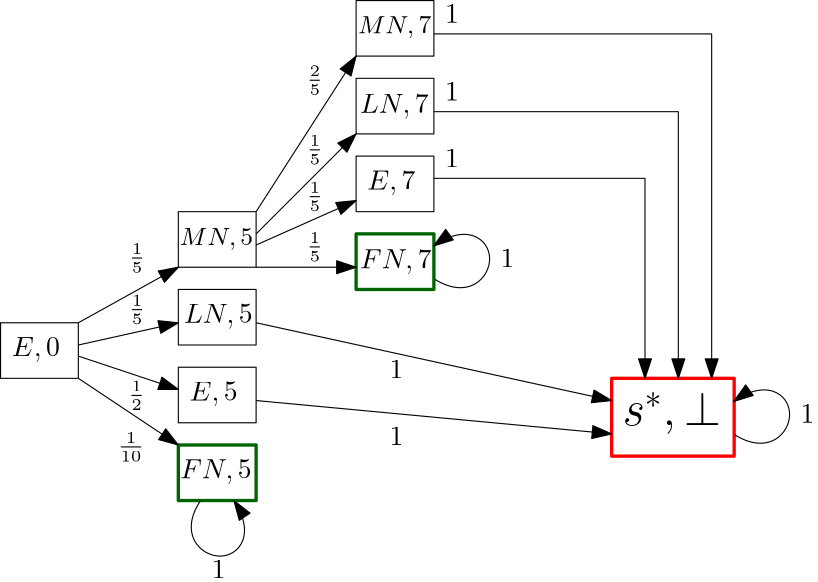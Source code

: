 <?xml version="1.0"?>
<!DOCTYPE ipe SYSTEM "ipe.dtd">
<ipe version="70206" creator="Ipe 7.2.6">
<info created="D:20170312220445" modified="D:20170313000402"/>
<ipestyle name="basic">
<symbol name="arrow/arc(spx)">
<path stroke="sym-stroke" fill="sym-stroke" pen="sym-pen">
0 0 m
-1 0.333 l
-1 -0.333 l
h
</path>
</symbol>
<symbol name="arrow/farc(spx)">
<path stroke="sym-stroke" fill="white" pen="sym-pen">
0 0 m
-1 0.333 l
-1 -0.333 l
h
</path>
</symbol>
<symbol name="arrow/ptarc(spx)">
<path stroke="sym-stroke" fill="sym-stroke" pen="sym-pen">
0 0 m
-1 0.333 l
-0.8 0 l
-1 -0.333 l
h
</path>
</symbol>
<symbol name="arrow/fptarc(spx)">
<path stroke="sym-stroke" fill="white" pen="sym-pen">
0 0 m
-1 0.333 l
-0.8 0 l
-1 -0.333 l
h
</path>
</symbol>
<symbol name="mark/circle(sx)" transformations="translations">
<path fill="sym-stroke">
0.6 0 0 0.6 0 0 e
0.4 0 0 0.4 0 0 e
</path>
</symbol>
<symbol name="mark/disk(sx)" transformations="translations">
<path fill="sym-stroke">
0.6 0 0 0.6 0 0 e
</path>
</symbol>
<symbol name="mark/fdisk(sfx)" transformations="translations">
<group>
<path fill="sym-fill">
0.5 0 0 0.5 0 0 e
</path>
<path fill="sym-stroke" fillrule="eofill">
0.6 0 0 0.6 0 0 e
0.4 0 0 0.4 0 0 e
</path>
</group>
</symbol>
<symbol name="mark/box(sx)" transformations="translations">
<path fill="sym-stroke" fillrule="eofill">
-0.6 -0.6 m
0.6 -0.6 l
0.6 0.6 l
-0.6 0.6 l
h
-0.4 -0.4 m
0.4 -0.4 l
0.4 0.4 l
-0.4 0.4 l
h
</path>
</symbol>
<symbol name="mark/square(sx)" transformations="translations">
<path fill="sym-stroke">
-0.6 -0.6 m
0.6 -0.6 l
0.6 0.6 l
-0.6 0.6 l
h
</path>
</symbol>
<symbol name="mark/fsquare(sfx)" transformations="translations">
<group>
<path fill="sym-fill">
-0.5 -0.5 m
0.5 -0.5 l
0.5 0.5 l
-0.5 0.5 l
h
</path>
<path fill="sym-stroke" fillrule="eofill">
-0.6 -0.6 m
0.6 -0.6 l
0.6 0.6 l
-0.6 0.6 l
h
-0.4 -0.4 m
0.4 -0.4 l
0.4 0.4 l
-0.4 0.4 l
h
</path>
</group>
</symbol>
<symbol name="mark/cross(sx)" transformations="translations">
<group>
<path fill="sym-stroke">
-0.43 -0.57 m
0.57 0.43 l
0.43 0.57 l
-0.57 -0.43 l
h
</path>
<path fill="sym-stroke">
-0.43 0.57 m
0.57 -0.43 l
0.43 -0.57 l
-0.57 0.43 l
h
</path>
</group>
</symbol>
<symbol name="arrow/fnormal(spx)">
<path stroke="sym-stroke" fill="white" pen="sym-pen">
0 0 m
-1 0.333 l
-1 -0.333 l
h
</path>
</symbol>
<symbol name="arrow/pointed(spx)">
<path stroke="sym-stroke" fill="sym-stroke" pen="sym-pen">
0 0 m
-1 0.333 l
-0.8 0 l
-1 -0.333 l
h
</path>
</symbol>
<symbol name="arrow/fpointed(spx)">
<path stroke="sym-stroke" fill="white" pen="sym-pen">
0 0 m
-1 0.333 l
-0.8 0 l
-1 -0.333 l
h
</path>
</symbol>
<symbol name="arrow/linear(spx)">
<path stroke="sym-stroke" pen="sym-pen">
-1 0.333 m
0 0 l
-1 -0.333 l
</path>
</symbol>
<symbol name="arrow/fdouble(spx)">
<path stroke="sym-stroke" fill="white" pen="sym-pen">
0 0 m
-1 0.333 l
-1 -0.333 l
h
-1 0 m
-2 0.333 l
-2 -0.333 l
h
</path>
</symbol>
<symbol name="arrow/double(spx)">
<path stroke="sym-stroke" fill="sym-stroke" pen="sym-pen">
0 0 m
-1 0.333 l
-1 -0.333 l
h
-1 0 m
-2 0.333 l
-2 -0.333 l
h
</path>
</symbol>
<pen name="heavier" value="0.8"/>
<pen name="fat" value="1.2"/>
<pen name="ultrafat" value="2"/>
<symbolsize name="large" value="5"/>
<symbolsize name="small" value="2"/>
<symbolsize name="tiny" value="1.1"/>
<arrowsize name="large" value="10"/>
<arrowsize name="small" value="5"/>
<arrowsize name="tiny" value="3"/>
<color name="red" value="1 0 0"/>
<color name="green" value="0 1 0"/>
<color name="blue" value="0 0 1"/>
<color name="yellow" value="1 1 0"/>
<color name="orange" value="1 0.647 0"/>
<color name="gold" value="1 0.843 0"/>
<color name="purple" value="0.627 0.125 0.941"/>
<color name="gray" value="0.745"/>
<color name="brown" value="0.647 0.165 0.165"/>
<color name="navy" value="0 0 0.502"/>
<color name="pink" value="1 0.753 0.796"/>
<color name="seagreen" value="0.18 0.545 0.341"/>
<color name="turquoise" value="0.251 0.878 0.816"/>
<color name="violet" value="0.933 0.51 0.933"/>
<color name="darkblue" value="0 0 0.545"/>
<color name="darkcyan" value="0 0.545 0.545"/>
<color name="darkgray" value="0.663"/>
<color name="darkgreen" value="0 0.392 0"/>
<color name="darkmagenta" value="0.545 0 0.545"/>
<color name="darkorange" value="1 0.549 0"/>
<color name="darkred" value="0.545 0 0"/>
<color name="lightblue" value="0.678 0.847 0.902"/>
<color name="lightcyan" value="0.878 1 1"/>
<color name="lightgray" value="0.827"/>
<color name="lightgreen" value="0.565 0.933 0.565"/>
<color name="lightyellow" value="1 1 0.878"/>
<dashstyle name="dashed" value="[4] 0"/>
<dashstyle name="dotted" value="[1 3] 0"/>
<dashstyle name="dash dotted" value="[4 2 1 2] 0"/>
<dashstyle name="dash dot dotted" value="[4 2 1 2 1 2] 0"/>
<textsize name="large" value="\large"/>
<textsize name="Large" value="\Large"/>
<textsize name="LARGE" value="\LARGE"/>
<textsize name="huge" value="\huge"/>
<textsize name="Huge" value="\Huge"/>
<textsize name="small" value="\small"/>
<textsize name="footnote" value="\footnotesize"/>
<textsize name="tiny" value="\tiny"/>
<textstyle name="center" begin="\begin{center}" end="\end{center}"/>
<textstyle name="itemize" begin="\begin{itemize}" end="\end{itemize}"/>
<textstyle name="item" begin="\begin{itemize}\item{}" end="\end{itemize}"/>
<gridsize name="4 pts" value="4"/>
<gridsize name="8 pts (~3 mm)" value="8"/>
<gridsize name="16 pts (~6 mm)" value="16"/>
<gridsize name="32 pts (~12 mm)" value="32"/>
<gridsize name="10 pts (~3.5 mm)" value="10"/>
<gridsize name="20 pts (~7 mm)" value="20"/>
<gridsize name="14 pts (~5 mm)" value="14"/>
<gridsize name="28 pts (~10 mm)" value="28"/>
<gridsize name="56 pts (~20 mm)" value="56"/>
<anglesize name="90 deg" value="90"/>
<anglesize name="60 deg" value="60"/>
<anglesize name="45 deg" value="45"/>
<anglesize name="30 deg" value="30"/>
<anglesize name="22.5 deg" value="22.5"/>
<opacity name="10%" value="0.1"/>
<opacity name="30%" value="0.3"/>
<opacity name="50%" value="0.5"/>
<opacity name="75%" value="0.75"/>
<tiling name="falling" angle="-60" step="4" width="1"/>
<tiling name="rising" angle="30" step="4" width="1"/>
</ipestyle>
<page>
<layer name="alpha"/>
<view layers="alpha" active="alpha"/>
<text layer="alpha" matrix="1 0 0 1 -12 -48" transformations="translations" pos="64 736" stroke="black" type="label" width="17.338" height="6.815" depth="1.93" valign="baseline" style="math">E, 0</text>
<path matrix="1 0 0 1 -12 -48" stroke="black">
60 748 m
60 728 l
88 728 l
88 748 l
h
</path>
<path matrix="1 0 0 1 52 -64" stroke="black">
60 748 m
60 728 l
88 728 l
88 748 l
h
</path>
<path matrix="1 0 0 1 52 -36" stroke="black">
60 748 m
60 728 l
88 728 l
88 748 l
h
</path>
<path matrix="1 0 0 1 52 -8" stroke="black">
60 748 m
60 728 l
88 728 l
88 748 l
h
</path>
<path matrix="1 0 0 1 52 -92" stroke="darkgreen" pen="fat">
60 748 m
60 728 l
88 728 l
88 748 l
h
</path>
<path matrix="1 0 0 1 116 12" stroke="black">
60 748 m
60 728 l
88 728 l
88 748 l
h
</path>
<path matrix="1 0 0 1 116 40" stroke="black">
60 748 m
60 728 l
88 728 l
88 748 l
h
</path>
<path matrix="1 0 0 1 116 68" stroke="black">
60 748 m
60 728 l
88 728 l
88 748 l
h
</path>
<path matrix="1 0 0 1 116 -16" stroke="darkgreen" pen="fat">
60 748 m
60 728 l
88 728 l
88 748 l
h
</path>
<text matrix="1 0 0 1 -3.46386 -0.0444895" transformations="translations" pos="116 728" stroke="black" type="label" width="26.398" height="6.13" depth="1.74" valign="baseline" size="small" style="math">MN, 5</text>
<text matrix="1 0 0 1 2.03714 0" transformations="translations" pos="112 700" stroke="black" type="label" width="24.727" height="6.815" depth="1.93" valign="baseline" style="math">LN, 5</text>
<text transformations="translations" pos="116 672" stroke="black" type="label" width="17.338" height="6.815" depth="1.93" valign="baseline" style="math">E, 5</text>
<text matrix="1 0 0 1 0.651437 0" transformations="translations" pos="112 644" stroke="black" type="label" width="25.737" height="6.815" depth="1.93" valign="baseline" style="math">FN, 5</text>
<path stroke="black" arrow="normal/normal">
76 680 m
112 656 l
</path>
<path stroke="black" arrow="normal/normal">
76 700 m
112 720 l
</path>
<path stroke="black" arrow="normal/normal">
76 692 m
112 700 l
</path>
<path stroke="black" arrow="normal/normal">
76 688 m
112 676 l
</path>
<text matrix="1 0 0 1 0.650312 36.2241" transformations="translations" pos="176 768" stroke="black" type="label" width="26.398" height="6.13" depth="1.74" valign="baseline" size="small" style="math">MN, 7</text>
<text matrix="1 0 0 1 1.40585 35.6217" transformations="translations" pos="176 740" stroke="black" type="label" width="24.727" height="6.815" depth="1.93" valign="baseline" style="math">LN, 7</text>
<text matrix="1 0 0 1 4 36" transformations="translations" pos="176 712" stroke="black" type="label" width="17.338" height="6.815" depth="1.93" valign="baseline" style="math">E, 7</text>
<text matrix="1 0 0 1 1.40585 35.6217" transformations="translations" pos="176 684" stroke="black" type="label" width="25.737" height="6.815" depth="1.93" valign="baseline" style="math">FN, 7</text>
<path matrix="1.57515 0 0 1.4 173.491 -367.2" stroke="red" pen="fat">
60 748 m
60 728 l
88 728 l
88 748 l
h
</path>
<text matrix="0.771054 0 0 0.7 68.4419 204" transformations="translations" pos="264 656" stroke="black" type="label" width="35.357" height="11.953" depth="3.35" valign="baseline" size="LARGE" style="math">s^*, \bot</text>
<path stroke="black" arrow="normal/normal">
120 636 m
112 624
128 608
140 624
132 636 c
</path>
<path matrix="-0.0326106 0.999468 -0.999468 -0.0326106 843.872 616.472" stroke="black" arrow="normal/normal">
120 636 m
112 624
128 608
140 624
132 636 c
</path>
<path stroke="black" arrow="normal/normal">
140 740 m
176 796 l
</path>
<path stroke="black" arrow="normal/normal">
140 720 m
176 720 l
</path>
<path stroke="black" arrow="normal/normal">
140 732 m
176 768 l
</path>
<path stroke="black" arrow="normal/normal">
140 728 m
176 744 l
</path>
<path stroke="black" arrow="normal/normal">
140 672 m
268 660 l
</path>
<path stroke="black" arrow="normal/normal">
140 700 m
268 672 l
</path>
<path stroke="black" arrow="normal/normal">
204 752 m
280 752 l
280 680 l
</path>
<path stroke="black" arrow="normal/normal">
204 776 m
292 776 l
292 680 l
</path>
<path stroke="black" arrow="normal/normal">
204 804 m
304 804 l
304 680 l
</path>
<text matrix="1 0 0 1 -2.0559 -12.399" transformations="translations" pos="96 684" stroke="black" type="label" width="6.044" height="7.528" depth="3.04" valign="baseline" size="small" style="math">\frac{1}{2}</text>
<text matrix="1 0 0 1 4 8" transformations="translations" pos="120 600" stroke="black" type="label" width="4.981" height="6.42" depth="0" valign="baseline" style="math">1</text>
<text transformations="translations" pos="228 720" stroke="black" type="label" width="4.981" height="6.42" depth="0" valign="baseline" style="math">1</text>
<text matrix="1 0 0 1 -1.89163 2.48718" transformations="translations" pos="96 700" stroke="black" type="label" width="6.044" height="7.528" depth="3.04" valign="baseline" size="small" style="math">\frac{1}{5}</text>
<text matrix="1 0 0 1 -5.89163 1.06558" transformations="translations" pos="96 652" stroke="black" type="label" width="9.697" height="7.528" depth="3.04" valign="baseline" size="small" style="math">\frac{1}{10}</text>
<text matrix="1 0 0 1 -1.89163 21.0656" transformations="translations" pos="96 700" stroke="black" type="label" width="6.044" height="7.528" depth="3.04" valign="baseline" size="small" style="math">\frac{1}{5}</text>
<text matrix="1 0 0 1 -40 -64" transformations="translations" pos="228 720" stroke="black" type="label" width="4.981" height="6.42" depth="0" valign="baseline" style="math">1</text>
<text matrix="1 0 0 1 -40 -40" transformations="translations" pos="228 720" stroke="black" type="label" width="4.981" height="6.42" depth="0" valign="baseline" style="math">1</text>
<text matrix="1 0 0 1 -20 88" transformations="translations" pos="228 720" stroke="black" type="label" width="4.981" height="6.42" depth="0" valign="baseline" style="math">1</text>
<text matrix="1 0 0 1 -20 60" transformations="translations" pos="228 720" stroke="black" type="label" width="4.981" height="6.42" depth="0" valign="baseline" style="math">1</text>
<text matrix="1 0 0 1 -20 36" transformations="translations" pos="228 720" stroke="black" type="label" width="4.981" height="6.42" depth="0" valign="baseline" style="math">1</text>
<text matrix="1 0 0 1 62.1084 25.0656" transformations="translations" pos="96 700" stroke="black" type="label" width="6.044" height="7.528" depth="3.04" valign="baseline" size="small" style="math">\frac{1}{5}</text>
<text matrix="1 0 0 1 62.1084 43.1616" transformations="translations" pos="96 700" stroke="black" type="label" width="6.044" height="7.528" depth="3.04" valign="baseline" size="small" style="math">\frac{1}{5}</text>
<text matrix="1 0 0 1 62.1196 60.0157" transformations="translations" pos="96 700" stroke="black" type="label" width="6.044" height="7.528" depth="3.04" valign="baseline" size="small" style="math">\frac{1}{5}</text>
<text matrix="1 0 0 1 -1.89163 5.06558" transformations="translations" pos="160 780" stroke="black" type="label" width="6.044" height="7.528" depth="3.04" valign="baseline" size="small" style="math">\frac{2}{5}</text>
<path matrix="-0.0326106 0.999468 -0.999468 -0.0326106 951.872 560.472" stroke="black" arrow="normal/normal">
120 636 m
112 624
128 608
140 624
132 636 c
</path>
<text matrix="1 0 0 1 108 -56" transformations="translations" pos="228 720" stroke="black" type="label" valign="baseline" style="math">1</text>
</page>
</ipe>
